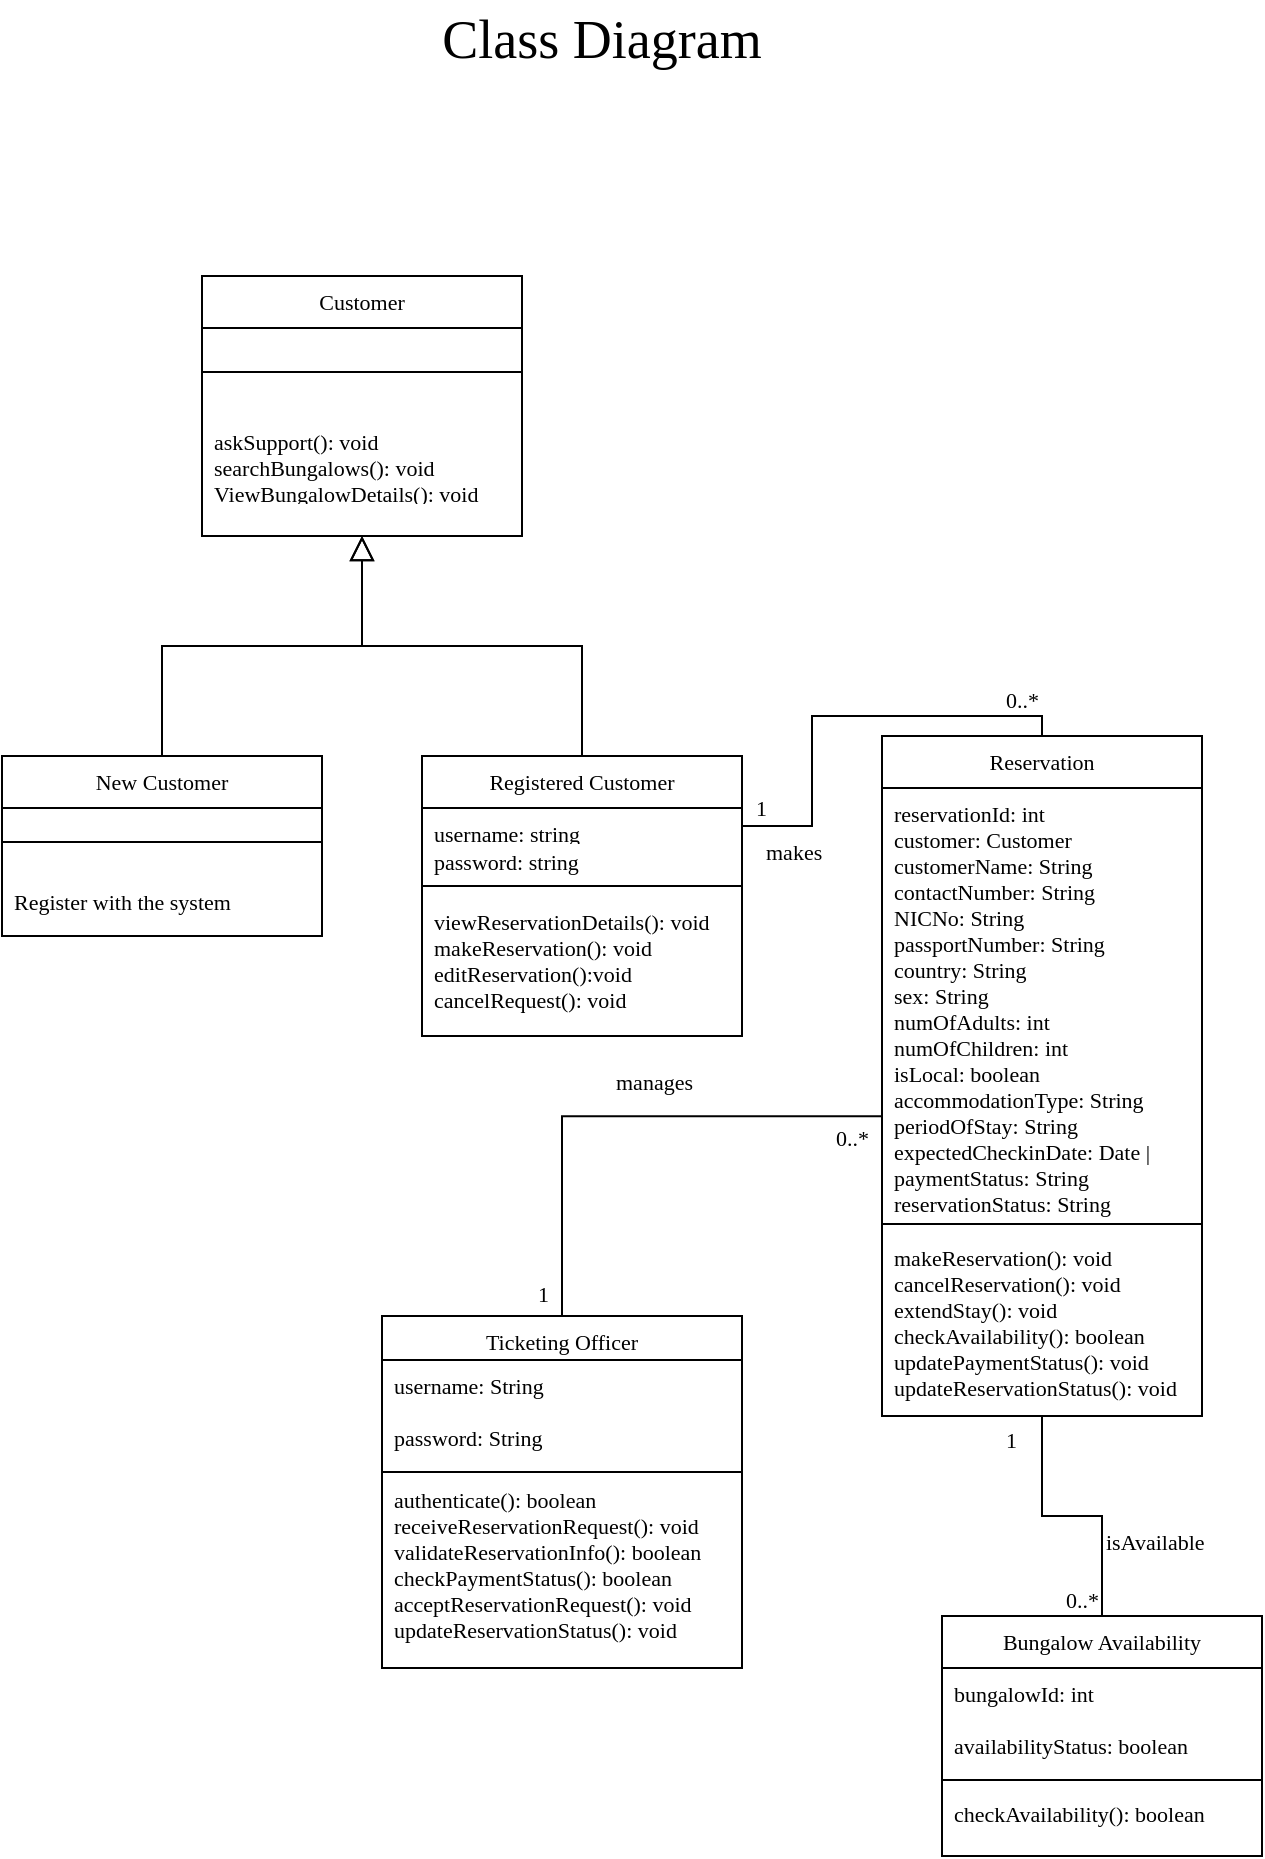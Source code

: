 <mxfile version="24.0.3" type="github">
  <diagram id="C5RBs43oDa-KdzZeNtuy" name="Page-1">
    <mxGraphModel dx="760" dy="403" grid="1" gridSize="10" guides="1" tooltips="1" connect="1" arrows="1" fold="1" page="1" pageScale="1" pageWidth="827" pageHeight="1169" math="0" shadow="0">
      <root>
        <mxCell id="WIyWlLk6GJQsqaUBKTNV-0" />
        <mxCell id="WIyWlLk6GJQsqaUBKTNV-1" parent="WIyWlLk6GJQsqaUBKTNV-0" />
        <mxCell id="zkfFHV4jXpPFQw0GAbJ--0" value="Customer" style="swimlane;fontStyle=0;align=center;verticalAlign=top;childLayout=stackLayout;horizontal=1;startSize=26;horizontalStack=0;resizeParent=1;resizeLast=0;collapsible=1;marginBottom=0;rounded=0;shadow=0;strokeWidth=1;fontSize=11;fontFamily=Times New Roman;" parent="WIyWlLk6GJQsqaUBKTNV-1" vertex="1">
          <mxGeometry x="220" y="189" width="160" height="130" as="geometry">
            <mxRectangle x="230" y="140" width="160" height="26" as="alternateBounds" />
          </mxGeometry>
        </mxCell>
        <mxCell id="zkfFHV4jXpPFQw0GAbJ--4" value="" style="line;html=1;strokeWidth=1;align=left;verticalAlign=middle;spacingTop=-1;spacingLeft=3;spacingRight=3;rotatable=0;labelPosition=right;points=[];portConstraint=eastwest;fontSize=11;fontFamily=Times New Roman;" parent="zkfFHV4jXpPFQw0GAbJ--0" vertex="1">
          <mxGeometry y="26" width="160" height="44" as="geometry" />
        </mxCell>
        <mxCell id="zkfFHV4jXpPFQw0GAbJ--5" value="askSupport(): void&#xa;searchBungalows(): void&#xa;ViewBungalowDetails(): void" style="text;align=left;verticalAlign=top;spacingLeft=4;spacingRight=4;overflow=hidden;rotatable=0;points=[[0,0.5],[1,0.5]];portConstraint=eastwest;fontSize=11;fontFamily=Times New Roman;" parent="zkfFHV4jXpPFQw0GAbJ--0" vertex="1">
          <mxGeometry y="70" width="160" height="40" as="geometry" />
        </mxCell>
        <mxCell id="zkfFHV4jXpPFQw0GAbJ--6" value="New Customer" style="swimlane;fontStyle=0;align=center;verticalAlign=top;childLayout=stackLayout;horizontal=1;startSize=26;horizontalStack=0;resizeParent=1;resizeLast=0;collapsible=1;marginBottom=0;rounded=0;shadow=0;strokeWidth=1;fontSize=11;fontFamily=Times New Roman;" parent="WIyWlLk6GJQsqaUBKTNV-1" vertex="1">
          <mxGeometry x="120" y="429" width="160" height="90" as="geometry">
            <mxRectangle x="130" y="380" width="160" height="26" as="alternateBounds" />
          </mxGeometry>
        </mxCell>
        <mxCell id="zkfFHV4jXpPFQw0GAbJ--9" value="" style="line;html=1;strokeWidth=1;align=left;verticalAlign=middle;spacingTop=-1;spacingLeft=3;spacingRight=3;rotatable=0;labelPosition=right;points=[];portConstraint=eastwest;fontSize=11;fontFamily=Times New Roman;" parent="zkfFHV4jXpPFQw0GAbJ--6" vertex="1">
          <mxGeometry y="26" width="160" height="34" as="geometry" />
        </mxCell>
        <mxCell id="zkfFHV4jXpPFQw0GAbJ--11" value="Register with the system" style="text;align=left;verticalAlign=top;spacingLeft=4;spacingRight=4;overflow=hidden;rotatable=0;points=[[0,0.5],[1,0.5]];portConstraint=eastwest;fontSize=11;fontFamily=Times New Roman;" parent="zkfFHV4jXpPFQw0GAbJ--6" vertex="1">
          <mxGeometry y="60" width="160" height="16" as="geometry" />
        </mxCell>
        <mxCell id="zkfFHV4jXpPFQw0GAbJ--12" value="" style="endArrow=block;endSize=10;endFill=0;shadow=0;strokeWidth=1;rounded=0;edgeStyle=elbowEdgeStyle;elbow=vertical;fontSize=11;fontFamily=Times New Roman;" parent="WIyWlLk6GJQsqaUBKTNV-1" source="zkfFHV4jXpPFQw0GAbJ--6" target="zkfFHV4jXpPFQw0GAbJ--0" edge="1">
          <mxGeometry width="160" relative="1" as="geometry">
            <mxPoint x="200" y="272" as="sourcePoint" />
            <mxPoint x="200" y="272" as="targetPoint" />
          </mxGeometry>
        </mxCell>
        <mxCell id="zkfFHV4jXpPFQw0GAbJ--13" value="Registered Customer" style="swimlane;fontStyle=0;align=center;verticalAlign=top;childLayout=stackLayout;horizontal=1;startSize=26;horizontalStack=0;resizeParent=1;resizeLast=0;collapsible=1;marginBottom=0;rounded=0;shadow=0;strokeWidth=1;fontSize=11;fontFamily=Times New Roman;" parent="WIyWlLk6GJQsqaUBKTNV-1" vertex="1">
          <mxGeometry x="330" y="429" width="160" height="140" as="geometry">
            <mxRectangle x="340" y="380" width="170" height="26" as="alternateBounds" />
          </mxGeometry>
        </mxCell>
        <mxCell id="zkfFHV4jXpPFQw0GAbJ--14" value="username: string" style="text;align=left;verticalAlign=top;spacingLeft=4;spacingRight=4;overflow=hidden;rotatable=0;points=[[0,0.5],[1,0.5]];portConstraint=eastwest;fontSize=11;fontFamily=Times New Roman;" parent="zkfFHV4jXpPFQw0GAbJ--13" vertex="1">
          <mxGeometry y="26" width="160" height="14" as="geometry" />
        </mxCell>
        <mxCell id="qMWR8Oond8gYfqXAYrt5-2" value="password: string" style="text;align=left;verticalAlign=top;spacingLeft=4;spacingRight=4;overflow=hidden;rotatable=0;points=[[0,0.5],[1,0.5]];portConstraint=eastwest;rounded=0;shadow=0;html=0;fontSize=11;fontFamily=Times New Roman;" parent="zkfFHV4jXpPFQw0GAbJ--13" vertex="1">
          <mxGeometry y="40" width="160" height="20" as="geometry" />
        </mxCell>
        <mxCell id="zkfFHV4jXpPFQw0GAbJ--15" value="" style="line;html=1;strokeWidth=1;align=left;verticalAlign=middle;spacingTop=-1;spacingLeft=3;spacingRight=3;rotatable=0;labelPosition=right;points=[];portConstraint=eastwest;fontSize=11;fontFamily=Times New Roman;" parent="zkfFHV4jXpPFQw0GAbJ--13" vertex="1">
          <mxGeometry y="60" width="160" height="10" as="geometry" />
        </mxCell>
        <mxCell id="qMWR8Oond8gYfqXAYrt5-5" value="viewReservationDetails(): void&#xa;makeReservation(): void&#xa;editReservation():void&#xa;cancelRequest(): void" style="text;align=left;verticalAlign=top;spacingLeft=4;spacingRight=4;overflow=hidden;rotatable=0;points=[[0,0.5],[1,0.5]];portConstraint=eastwest;fontSize=11;fontFamily=Times New Roman;" parent="zkfFHV4jXpPFQw0GAbJ--13" vertex="1">
          <mxGeometry y="70" width="160" height="70" as="geometry" />
        </mxCell>
        <mxCell id="zkfFHV4jXpPFQw0GAbJ--16" value="" style="endArrow=block;endSize=10;endFill=0;shadow=0;strokeWidth=1;rounded=0;edgeStyle=elbowEdgeStyle;elbow=vertical;fontSize=11;fontFamily=Times New Roman;" parent="WIyWlLk6GJQsqaUBKTNV-1" source="zkfFHV4jXpPFQw0GAbJ--13" target="zkfFHV4jXpPFQw0GAbJ--0" edge="1">
          <mxGeometry width="160" relative="1" as="geometry">
            <mxPoint x="210" y="442" as="sourcePoint" />
            <mxPoint x="310" y="340" as="targetPoint" />
          </mxGeometry>
        </mxCell>
        <mxCell id="zkfFHV4jXpPFQw0GAbJ--17" value="Bungalow Availability" style="swimlane;fontStyle=0;align=center;verticalAlign=top;childLayout=stackLayout;horizontal=1;startSize=26;horizontalStack=0;resizeParent=1;resizeLast=0;collapsible=1;marginBottom=0;rounded=0;shadow=0;strokeWidth=1;fontSize=11;fontFamily=Times New Roman;" parent="WIyWlLk6GJQsqaUBKTNV-1" vertex="1">
          <mxGeometry x="590" y="859" width="160" height="120" as="geometry">
            <mxRectangle x="550" y="140" width="160" height="26" as="alternateBounds" />
          </mxGeometry>
        </mxCell>
        <mxCell id="zkfFHV4jXpPFQw0GAbJ--18" value="bungalowId: int" style="text;align=left;verticalAlign=top;spacingLeft=4;spacingRight=4;overflow=hidden;rotatable=0;points=[[0,0.5],[1,0.5]];portConstraint=eastwest;fontSize=11;fontFamily=Times New Roman;" parent="zkfFHV4jXpPFQw0GAbJ--17" vertex="1">
          <mxGeometry y="26" width="160" height="26" as="geometry" />
        </mxCell>
        <mxCell id="zkfFHV4jXpPFQw0GAbJ--19" value="availabilityStatus: boolean" style="text;align=left;verticalAlign=top;spacingLeft=4;spacingRight=4;overflow=hidden;rotatable=0;points=[[0,0.5],[1,0.5]];portConstraint=eastwest;rounded=0;shadow=0;html=0;fontSize=11;fontFamily=Times New Roman;" parent="zkfFHV4jXpPFQw0GAbJ--17" vertex="1">
          <mxGeometry y="52" width="160" height="26" as="geometry" />
        </mxCell>
        <mxCell id="zkfFHV4jXpPFQw0GAbJ--23" value="" style="line;html=1;strokeWidth=1;align=left;verticalAlign=middle;spacingTop=-1;spacingLeft=3;spacingRight=3;rotatable=0;labelPosition=right;points=[];portConstraint=eastwest;fontSize=11;fontFamily=Times New Roman;" parent="zkfFHV4jXpPFQw0GAbJ--17" vertex="1">
          <mxGeometry y="78" width="160" height="8" as="geometry" />
        </mxCell>
        <mxCell id="zkfFHV4jXpPFQw0GAbJ--25" value="checkAvailability(): boolean " style="text;align=left;verticalAlign=top;spacingLeft=4;spacingRight=4;overflow=hidden;rotatable=0;points=[[0,0.5],[1,0.5]];portConstraint=eastwest;fontSize=11;fontFamily=Times New Roman;" parent="zkfFHV4jXpPFQw0GAbJ--17" vertex="1">
          <mxGeometry y="86" width="160" height="26" as="geometry" />
        </mxCell>
        <mxCell id="qMWR8Oond8gYfqXAYrt5-9" value="Ticketing Officer" style="swimlane;fontStyle=0;align=center;verticalAlign=top;childLayout=stackLayout;horizontal=1;startSize=22;horizontalStack=0;resizeParent=1;resizeLast=0;collapsible=1;marginBottom=0;rounded=0;shadow=0;strokeWidth=1;fontSize=11;fontFamily=Times New Roman;" parent="WIyWlLk6GJQsqaUBKTNV-1" vertex="1">
          <mxGeometry x="310" y="709" width="180" height="176" as="geometry">
            <mxRectangle x="400" y="720" width="160" height="26" as="alternateBounds" />
          </mxGeometry>
        </mxCell>
        <mxCell id="qMWR8Oond8gYfqXAYrt5-10" value="username: String" style="text;align=left;verticalAlign=top;spacingLeft=4;spacingRight=4;overflow=hidden;rotatable=0;points=[[0,0.5],[1,0.5]];portConstraint=eastwest;fontSize=11;fontFamily=Times New Roman;" parent="qMWR8Oond8gYfqXAYrt5-9" vertex="1">
          <mxGeometry y="22" width="180" height="26" as="geometry" />
        </mxCell>
        <mxCell id="qMWR8Oond8gYfqXAYrt5-14" value="password: String" style="text;align=left;verticalAlign=top;spacingLeft=4;spacingRight=4;overflow=hidden;rotatable=0;points=[[0,0.5],[1,0.5]];portConstraint=eastwest;rounded=0;shadow=0;html=0;fontSize=11;fontFamily=Times New Roman;" parent="qMWR8Oond8gYfqXAYrt5-9" vertex="1">
          <mxGeometry y="48" width="180" height="26" as="geometry" />
        </mxCell>
        <mxCell id="qMWR8Oond8gYfqXAYrt5-15" value="" style="line;html=1;strokeWidth=1;align=left;verticalAlign=middle;spacingTop=-1;spacingLeft=3;spacingRight=3;rotatable=0;labelPosition=right;points=[];portConstraint=eastwest;fontSize=11;fontFamily=Times New Roman;" parent="qMWR8Oond8gYfqXAYrt5-9" vertex="1">
          <mxGeometry y="74" width="180" height="8" as="geometry" />
        </mxCell>
        <mxCell id="qMWR8Oond8gYfqXAYrt5-16" value="authenticate(): boolean&#xa;receiveReservationRequest(): void&#xa;validateReservationInfo(): boolean&#xa;checkPaymentStatus(): boolean&#xa;acceptReservationRequest(): void&#xa;updateReservationStatus(): void" style="text;align=left;verticalAlign=top;spacingLeft=4;spacingRight=4;overflow=hidden;rotatable=0;points=[[0,0.5],[1,0.5]];portConstraint=eastwest;spacing=2;fontSize=11;spacingTop=-3;horizontal=1;fontFamily=Times New Roman;" parent="qMWR8Oond8gYfqXAYrt5-9" vertex="1">
          <mxGeometry y="82" width="180" height="88" as="geometry" />
        </mxCell>
        <mxCell id="qMWR8Oond8gYfqXAYrt5-19" value="Reservation" style="swimlane;fontStyle=0;align=center;verticalAlign=top;childLayout=stackLayout;horizontal=1;startSize=26;horizontalStack=0;resizeParent=1;resizeLast=0;collapsible=1;marginBottom=0;rounded=0;shadow=0;strokeWidth=1;fontSize=11;fontFamily=Times New Roman;" parent="WIyWlLk6GJQsqaUBKTNV-1" vertex="1">
          <mxGeometry x="560" y="419" width="160" height="340" as="geometry">
            <mxRectangle x="550" y="140" width="160" height="26" as="alternateBounds" />
          </mxGeometry>
        </mxCell>
        <mxCell id="qMWR8Oond8gYfqXAYrt5-24" value="reservationId: int&#xa;customer: Customer&#xa;customerName: String&#xa;contactNumber: String&#xa;NICNo: String&#xa;passportNumber: String&#xa;country: String&#xa;sex: String&#xa;numOfAdults: int&#xa;numOfChildren: int&#xa;isLocal: boolean&#xa;accommodationType: String&#xa;periodOfStay: String&#xa;expectedCheckinDate: Date           |&#xa;paymentStatus: String&#xa;reservationStatus: String&#xa;&#xa;" style="text;align=left;verticalAlign=top;spacingLeft=4;spacingRight=4;overflow=hidden;rotatable=0;points=[[0,0.5],[1,0.5]];portConstraint=eastwest;rounded=0;shadow=0;html=0;fontSize=11;fontFamily=Times New Roman;" parent="qMWR8Oond8gYfqXAYrt5-19" vertex="1">
          <mxGeometry y="26" width="160" height="214" as="geometry" />
        </mxCell>
        <mxCell id="qMWR8Oond8gYfqXAYrt5-25" value="" style="line;html=1;strokeWidth=1;align=left;verticalAlign=middle;spacingTop=-1;spacingLeft=3;spacingRight=3;rotatable=0;labelPosition=right;points=[];portConstraint=eastwest;fontSize=11;fontFamily=Times New Roman;" parent="qMWR8Oond8gYfqXAYrt5-19" vertex="1">
          <mxGeometry y="240" width="160" height="8" as="geometry" />
        </mxCell>
        <mxCell id="qMWR8Oond8gYfqXAYrt5-26" value="makeReservation(): void&#xa;cancelReservation(): void&#xa;extendStay(): void&#xa;checkAvailability(): boolean&#xa;updatePaymentStatus(): void&#xa;updateReservationStatus(): void" style="text;align=left;verticalAlign=top;spacingLeft=4;spacingRight=4;overflow=hidden;rotatable=0;points=[[0,0.5],[1,0.5]];portConstraint=eastwest;fontSize=11;fontFamily=Times New Roman;" parent="qMWR8Oond8gYfqXAYrt5-19" vertex="1">
          <mxGeometry y="248" width="160" height="90" as="geometry" />
        </mxCell>
        <mxCell id="qMWR8Oond8gYfqXAYrt5-37" value="manages" style="endArrow=none;endFill=0;html=1;edgeStyle=orthogonalEdgeStyle;align=left;verticalAlign=top;rounded=0;exitX=0.5;exitY=0;exitDx=0;exitDy=0;entryX=0;entryY=0.767;entryDx=0;entryDy=0;entryPerimeter=0;fontFamily=Times New Roman;" parent="WIyWlLk6GJQsqaUBKTNV-1" source="qMWR8Oond8gYfqXAYrt5-9" target="qMWR8Oond8gYfqXAYrt5-24" edge="1">
          <mxGeometry x="-0.04" y="30" relative="1" as="geometry">
            <mxPoint x="430" y="659" as="sourcePoint" />
            <mxPoint x="590" y="659" as="targetPoint" />
            <mxPoint as="offset" />
          </mxGeometry>
        </mxCell>
        <mxCell id="qMWR8Oond8gYfqXAYrt5-38" value="1" style="edgeLabel;resizable=0;html=1;align=left;verticalAlign=bottom;fontFamily=Times New Roman;" parent="qMWR8Oond8gYfqXAYrt5-37" connectable="0" vertex="1">
          <mxGeometry x="-1" relative="1" as="geometry">
            <mxPoint x="-14" y="-3" as="offset" />
          </mxGeometry>
        </mxCell>
        <mxCell id="qMWR8Oond8gYfqXAYrt5-39" value="0..*" style="edgeLabel;resizable=0;html=1;align=left;verticalAlign=bottom;fontFamily=Times New Roman;" parent="qMWR8Oond8gYfqXAYrt5-37" connectable="0" vertex="1">
          <mxGeometry x="-1" relative="1" as="geometry">
            <mxPoint x="135" y="-81" as="offset" />
          </mxGeometry>
        </mxCell>
        <mxCell id="qMWR8Oond8gYfqXAYrt5-45" value="0..*" style="edgeLabel;resizable=0;html=1;align=left;verticalAlign=bottom;fontFamily=Times New Roman;" parent="qMWR8Oond8gYfqXAYrt5-37" connectable="0" vertex="1">
          <mxGeometry x="-1" relative="1" as="geometry">
            <mxPoint x="250" y="150" as="offset" />
          </mxGeometry>
        </mxCell>
        <mxCell id="qMWR8Oond8gYfqXAYrt5-49" value="0..*" style="edgeLabel;resizable=0;html=1;align=left;verticalAlign=bottom;fontFamily=Times New Roman;" parent="qMWR8Oond8gYfqXAYrt5-37" connectable="0" vertex="1">
          <mxGeometry x="-1" relative="1" as="geometry">
            <mxPoint x="220" y="-300" as="offset" />
          </mxGeometry>
        </mxCell>
        <mxCell id="qMWR8Oond8gYfqXAYrt5-42" value="isAvailable" style="endArrow=none;endFill=0;html=1;edgeStyle=orthogonalEdgeStyle;align=left;verticalAlign=top;rounded=0;entryX=0.5;entryY=1;entryDx=0;entryDy=0;exitX=0.5;exitY=0;exitDx=0;exitDy=0;fontFamily=Times New Roman;" parent="WIyWlLk6GJQsqaUBKTNV-1" source="zkfFHV4jXpPFQw0GAbJ--17" target="qMWR8Oond8gYfqXAYrt5-19" edge="1">
          <mxGeometry x="-0.231" relative="1" as="geometry">
            <mxPoint x="520" y="819" as="sourcePoint" />
            <mxPoint x="680" y="819" as="targetPoint" />
            <mxPoint as="offset" />
          </mxGeometry>
        </mxCell>
        <mxCell id="qMWR8Oond8gYfqXAYrt5-43" value="1" style="edgeLabel;resizable=0;html=1;align=left;verticalAlign=bottom;fontFamily=Times New Roman;" parent="qMWR8Oond8gYfqXAYrt5-42" connectable="0" vertex="1">
          <mxGeometry x="-1" relative="1" as="geometry">
            <mxPoint x="-50" y="-80" as="offset" />
          </mxGeometry>
        </mxCell>
        <mxCell id="qMWR8Oond8gYfqXAYrt5-47" value="makes" style="endArrow=none;endFill=0;html=1;edgeStyle=orthogonalEdgeStyle;align=left;verticalAlign=top;rounded=0;entryX=0.5;entryY=0;entryDx=0;entryDy=0;exitX=1;exitY=0.25;exitDx=0;exitDy=0;fontFamily=Times New Roman;" parent="WIyWlLk6GJQsqaUBKTNV-1" source="zkfFHV4jXpPFQw0GAbJ--13" target="qMWR8Oond8gYfqXAYrt5-19" edge="1">
          <mxGeometry x="-0.907" relative="1" as="geometry">
            <mxPoint x="480" y="509" as="sourcePoint" />
            <mxPoint x="640" y="509" as="targetPoint" />
            <mxPoint as="offset" />
          </mxGeometry>
        </mxCell>
        <mxCell id="qMWR8Oond8gYfqXAYrt5-48" value="1" style="edgeLabel;resizable=0;html=1;align=left;verticalAlign=bottom;fontFamily=Times New Roman;" parent="qMWR8Oond8gYfqXAYrt5-47" connectable="0" vertex="1">
          <mxGeometry x="-1" relative="1" as="geometry">
            <mxPoint x="5" y="-1" as="offset" />
          </mxGeometry>
        </mxCell>
        <mxCell id="kp5RDZWgahmJCBT1eXIr-0" value="&lt;font style=&quot;font-size: 27px;&quot;&gt;Class Diagram&lt;/font&gt;" style="text;html=1;align=center;verticalAlign=middle;whiteSpace=wrap;rounded=0;fontSize=27;fontFamily=Times New Roman;" vertex="1" parent="WIyWlLk6GJQsqaUBKTNV-1">
          <mxGeometry x="335" y="51" width="170" height="40" as="geometry" />
        </mxCell>
      </root>
    </mxGraphModel>
  </diagram>
</mxfile>
